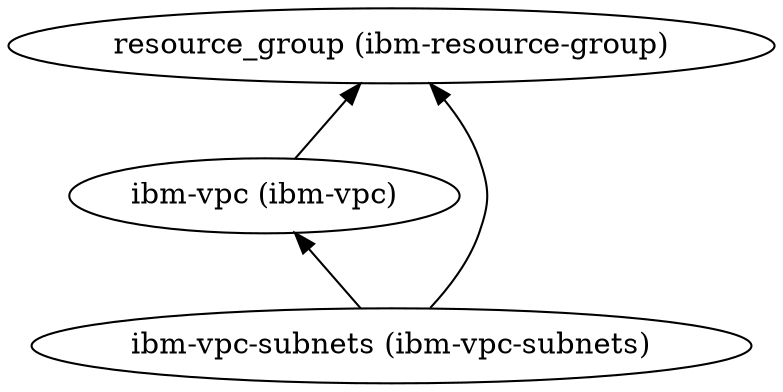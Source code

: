 digraph {
    rankdir="BT"
    "ibm-vpc (ibm-vpc)" -> "resource_group (ibm-resource-group)"
"ibm-vpc (ibm-vpc)"
"resource_group (ibm-resource-group)"
"ibm-vpc-subnets (ibm-vpc-subnets)" -> "resource_group (ibm-resource-group)"
"ibm-vpc-subnets (ibm-vpc-subnets)" -> "ibm-vpc (ibm-vpc)"
"ibm-vpc-subnets (ibm-vpc-subnets)"
  }